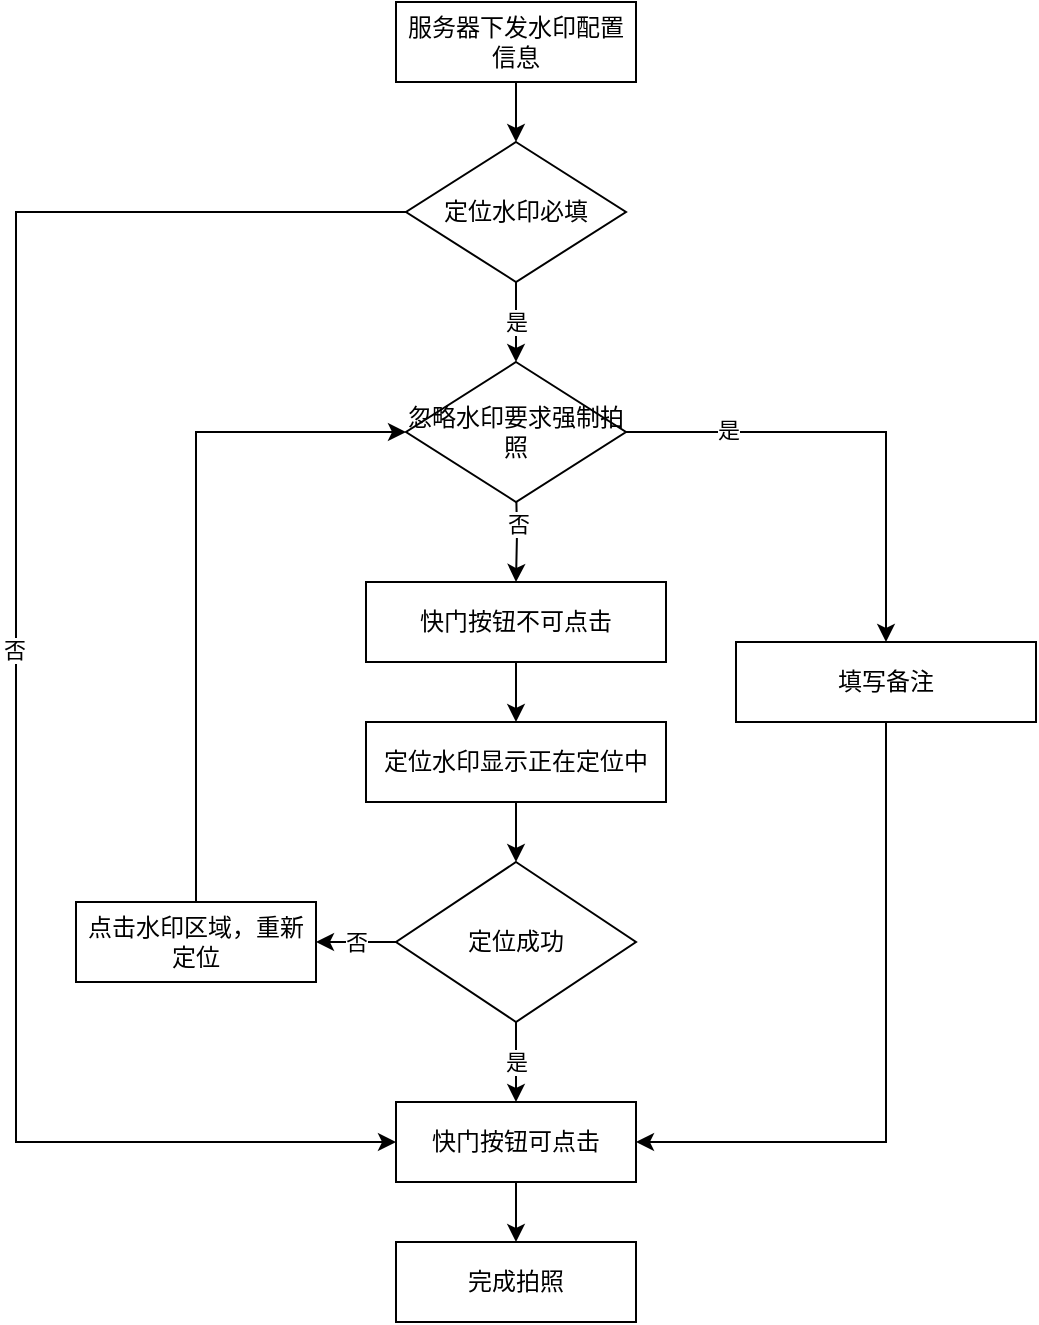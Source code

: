 <mxfile version="13.11.0" type="github">
  <diagram id="C5RBs43oDa-KdzZeNtuy" name="Page-1">
    <mxGraphModel dx="786" dy="483" grid="0" gridSize="10" guides="1" tooltips="1" connect="1" arrows="1" fold="1" page="1" pageScale="1" pageWidth="827" pageHeight="1169" math="0" shadow="0">
      <root>
        <mxCell id="WIyWlLk6GJQsqaUBKTNV-0" />
        <mxCell id="WIyWlLk6GJQsqaUBKTNV-1" parent="WIyWlLk6GJQsqaUBKTNV-0" />
        <mxCell id="XrrmcO8vWmiuptTeHh3F-7" value="" style="edgeStyle=orthogonalEdgeStyle;rounded=0;orthogonalLoop=1;jettySize=auto;html=1;" parent="WIyWlLk6GJQsqaUBKTNV-1" source="XrrmcO8vWmiuptTeHh3F-0" target="XrrmcO8vWmiuptTeHh3F-5" edge="1">
          <mxGeometry relative="1" as="geometry" />
        </mxCell>
        <mxCell id="XrrmcO8vWmiuptTeHh3F-0" value="服务器下发水印配置信息" style="rounded=0;whiteSpace=wrap;html=1;" parent="WIyWlLk6GJQsqaUBKTNV-1" vertex="1">
          <mxGeometry x="310" y="70" width="120" height="40" as="geometry" />
        </mxCell>
        <mxCell id="XrrmcO8vWmiuptTeHh3F-27" value="" style="edgeStyle=orthogonalEdgeStyle;rounded=0;orthogonalLoop=1;jettySize=auto;html=1;" parent="WIyWlLk6GJQsqaUBKTNV-1" target="XrrmcO8vWmiuptTeHh3F-10" edge="1">
          <mxGeometry relative="1" as="geometry">
            <mxPoint x="370" y="310" as="sourcePoint" />
          </mxGeometry>
        </mxCell>
        <mxCell id="XrrmcO8vWmiuptTeHh3F-40" value="否" style="edgeLabel;html=1;align=center;verticalAlign=middle;resizable=0;points=[];" parent="XrrmcO8vWmiuptTeHh3F-27" vertex="1" connectable="0">
          <mxGeometry x="-0.167" relative="1" as="geometry">
            <mxPoint as="offset" />
          </mxGeometry>
        </mxCell>
        <mxCell id="XrrmcO8vWmiuptTeHh3F-31" style="edgeStyle=orthogonalEdgeStyle;rounded=0;orthogonalLoop=1;jettySize=auto;html=1;entryX=0;entryY=0.5;entryDx=0;entryDy=0;exitX=0;exitY=0.5;exitDx=0;exitDy=0;" parent="WIyWlLk6GJQsqaUBKTNV-1" source="XrrmcO8vWmiuptTeHh3F-5" target="XrrmcO8vWmiuptTeHh3F-13" edge="1">
          <mxGeometry relative="1" as="geometry">
            <Array as="points">
              <mxPoint x="120" y="175" />
              <mxPoint x="120" y="640" />
            </Array>
          </mxGeometry>
        </mxCell>
        <mxCell id="XrrmcO8vWmiuptTeHh3F-32" value="否" style="edgeLabel;html=1;align=center;verticalAlign=middle;resizable=0;points=[];" parent="XrrmcO8vWmiuptTeHh3F-31" vertex="1" connectable="0">
          <mxGeometry x="-0.026" y="-1" relative="1" as="geometry">
            <mxPoint as="offset" />
          </mxGeometry>
        </mxCell>
        <mxCell id="XrrmcO8vWmiuptTeHh3F-37" value="是" style="edgeStyle=orthogonalEdgeStyle;rounded=0;orthogonalLoop=1;jettySize=auto;html=1;" parent="WIyWlLk6GJQsqaUBKTNV-1" source="XrrmcO8vWmiuptTeHh3F-5" target="XrrmcO8vWmiuptTeHh3F-34" edge="1">
          <mxGeometry relative="1" as="geometry" />
        </mxCell>
        <mxCell id="XrrmcO8vWmiuptTeHh3F-5" value="定位水印必填" style="rhombus;whiteSpace=wrap;html=1;" parent="WIyWlLk6GJQsqaUBKTNV-1" vertex="1">
          <mxGeometry x="315" y="140" width="110" height="70" as="geometry" />
        </mxCell>
        <mxCell id="XrrmcO8vWmiuptTeHh3F-30" value="" style="edgeStyle=orthogonalEdgeStyle;rounded=0;orthogonalLoop=1;jettySize=auto;html=1;" parent="WIyWlLk6GJQsqaUBKTNV-1" source="XrrmcO8vWmiuptTeHh3F-9" target="XrrmcO8vWmiuptTeHh3F-14" edge="1">
          <mxGeometry relative="1" as="geometry" />
        </mxCell>
        <mxCell id="XrrmcO8vWmiuptTeHh3F-9" value="定位水印显示正在定位中" style="rounded=0;whiteSpace=wrap;html=1;" parent="WIyWlLk6GJQsqaUBKTNV-1" vertex="1">
          <mxGeometry x="295" y="430" width="150" height="40" as="geometry" />
        </mxCell>
        <mxCell id="XrrmcO8vWmiuptTeHh3F-29" value="" style="edgeStyle=orthogonalEdgeStyle;rounded=0;orthogonalLoop=1;jettySize=auto;html=1;" parent="WIyWlLk6GJQsqaUBKTNV-1" source="XrrmcO8vWmiuptTeHh3F-10" edge="1">
          <mxGeometry relative="1" as="geometry">
            <mxPoint x="370" y="430" as="targetPoint" />
          </mxGeometry>
        </mxCell>
        <mxCell id="XrrmcO8vWmiuptTeHh3F-10" value="快门按钮不可点击" style="rounded=0;whiteSpace=wrap;html=1;" parent="WIyWlLk6GJQsqaUBKTNV-1" vertex="1">
          <mxGeometry x="295" y="360" width="150" height="40" as="geometry" />
        </mxCell>
        <mxCell id="XrrmcO8vWmiuptTeHh3F-25" value="" style="edgeStyle=orthogonalEdgeStyle;rounded=0;orthogonalLoop=1;jettySize=auto;html=1;" parent="WIyWlLk6GJQsqaUBKTNV-1" source="XrrmcO8vWmiuptTeHh3F-13" target="XrrmcO8vWmiuptTeHh3F-24" edge="1">
          <mxGeometry relative="1" as="geometry" />
        </mxCell>
        <mxCell id="XrrmcO8vWmiuptTeHh3F-13" value="快门按钮可点击" style="rounded=0;whiteSpace=wrap;html=1;" parent="WIyWlLk6GJQsqaUBKTNV-1" vertex="1">
          <mxGeometry x="310" y="620" width="120" height="40" as="geometry" />
        </mxCell>
        <mxCell id="XrrmcO8vWmiuptTeHh3F-18" value="是" style="edgeStyle=orthogonalEdgeStyle;rounded=0;orthogonalLoop=1;jettySize=auto;html=1;" parent="WIyWlLk6GJQsqaUBKTNV-1" source="XrrmcO8vWmiuptTeHh3F-14" target="XrrmcO8vWmiuptTeHh3F-13" edge="1">
          <mxGeometry relative="1" as="geometry" />
        </mxCell>
        <mxCell id="XrrmcO8vWmiuptTeHh3F-43" value="否" style="edgeStyle=orthogonalEdgeStyle;rounded=0;orthogonalLoop=1;jettySize=auto;html=1;" parent="WIyWlLk6GJQsqaUBKTNV-1" source="XrrmcO8vWmiuptTeHh3F-14" target="XrrmcO8vWmiuptTeHh3F-17" edge="1">
          <mxGeometry relative="1" as="geometry" />
        </mxCell>
        <mxCell id="XrrmcO8vWmiuptTeHh3F-14" value="定位成功" style="rhombus;whiteSpace=wrap;html=1;" parent="WIyWlLk6GJQsqaUBKTNV-1" vertex="1">
          <mxGeometry x="310" y="500" width="120" height="80" as="geometry" />
        </mxCell>
        <mxCell id="XrrmcO8vWmiuptTeHh3F-44" style="edgeStyle=orthogonalEdgeStyle;rounded=0;orthogonalLoop=1;jettySize=auto;html=1;entryX=0;entryY=0.5;entryDx=0;entryDy=0;" parent="WIyWlLk6GJQsqaUBKTNV-1" source="XrrmcO8vWmiuptTeHh3F-17" target="XrrmcO8vWmiuptTeHh3F-34" edge="1">
          <mxGeometry relative="1" as="geometry">
            <Array as="points">
              <mxPoint x="210" y="285" />
            </Array>
          </mxGeometry>
        </mxCell>
        <mxCell id="XrrmcO8vWmiuptTeHh3F-17" value="点击水印区域，重新定位" style="rounded=0;whiteSpace=wrap;html=1;" parent="WIyWlLk6GJQsqaUBKTNV-1" vertex="1">
          <mxGeometry x="150" y="520" width="120" height="40" as="geometry" />
        </mxCell>
        <mxCell id="XrrmcO8vWmiuptTeHh3F-24" value="完成拍照" style="rounded=0;whiteSpace=wrap;html=1;" parent="WIyWlLk6GJQsqaUBKTNV-1" vertex="1">
          <mxGeometry x="310" y="690" width="120" height="40" as="geometry" />
        </mxCell>
        <mxCell id="XrrmcO8vWmiuptTeHh3F-42" style="edgeStyle=orthogonalEdgeStyle;rounded=0;orthogonalLoop=1;jettySize=auto;html=1;" parent="WIyWlLk6GJQsqaUBKTNV-1" source="XrrmcO8vWmiuptTeHh3F-33" edge="1">
          <mxGeometry relative="1" as="geometry">
            <mxPoint x="430" y="640" as="targetPoint" />
            <Array as="points">
              <mxPoint x="555" y="640" />
            </Array>
          </mxGeometry>
        </mxCell>
        <mxCell id="XrrmcO8vWmiuptTeHh3F-33" value="填写备注" style="rounded=0;whiteSpace=wrap;html=1;" parent="WIyWlLk6GJQsqaUBKTNV-1" vertex="1">
          <mxGeometry x="480" y="390" width="150" height="40" as="geometry" />
        </mxCell>
        <mxCell id="XrrmcO8vWmiuptTeHh3F-41" style="edgeStyle=orthogonalEdgeStyle;rounded=0;orthogonalLoop=1;jettySize=auto;html=1;" parent="WIyWlLk6GJQsqaUBKTNV-1" source="XrrmcO8vWmiuptTeHh3F-34" target="XrrmcO8vWmiuptTeHh3F-33" edge="1">
          <mxGeometry relative="1" as="geometry" />
        </mxCell>
        <mxCell id="LlHjy6J_ZUp1QeJ5XRaJ-0" value="是" style="edgeLabel;html=1;align=center;verticalAlign=middle;resizable=0;points=[];" vertex="1" connectable="0" parent="XrrmcO8vWmiuptTeHh3F-41">
          <mxGeometry x="-0.566" y="1" relative="1" as="geometry">
            <mxPoint as="offset" />
          </mxGeometry>
        </mxCell>
        <mxCell id="XrrmcO8vWmiuptTeHh3F-34" value="&lt;span&gt;忽略水印要求强制拍照&lt;/span&gt;" style="rhombus;whiteSpace=wrap;html=1;" parent="WIyWlLk6GJQsqaUBKTNV-1" vertex="1">
          <mxGeometry x="315" y="250" width="110" height="70" as="geometry" />
        </mxCell>
      </root>
    </mxGraphModel>
  </diagram>
</mxfile>
